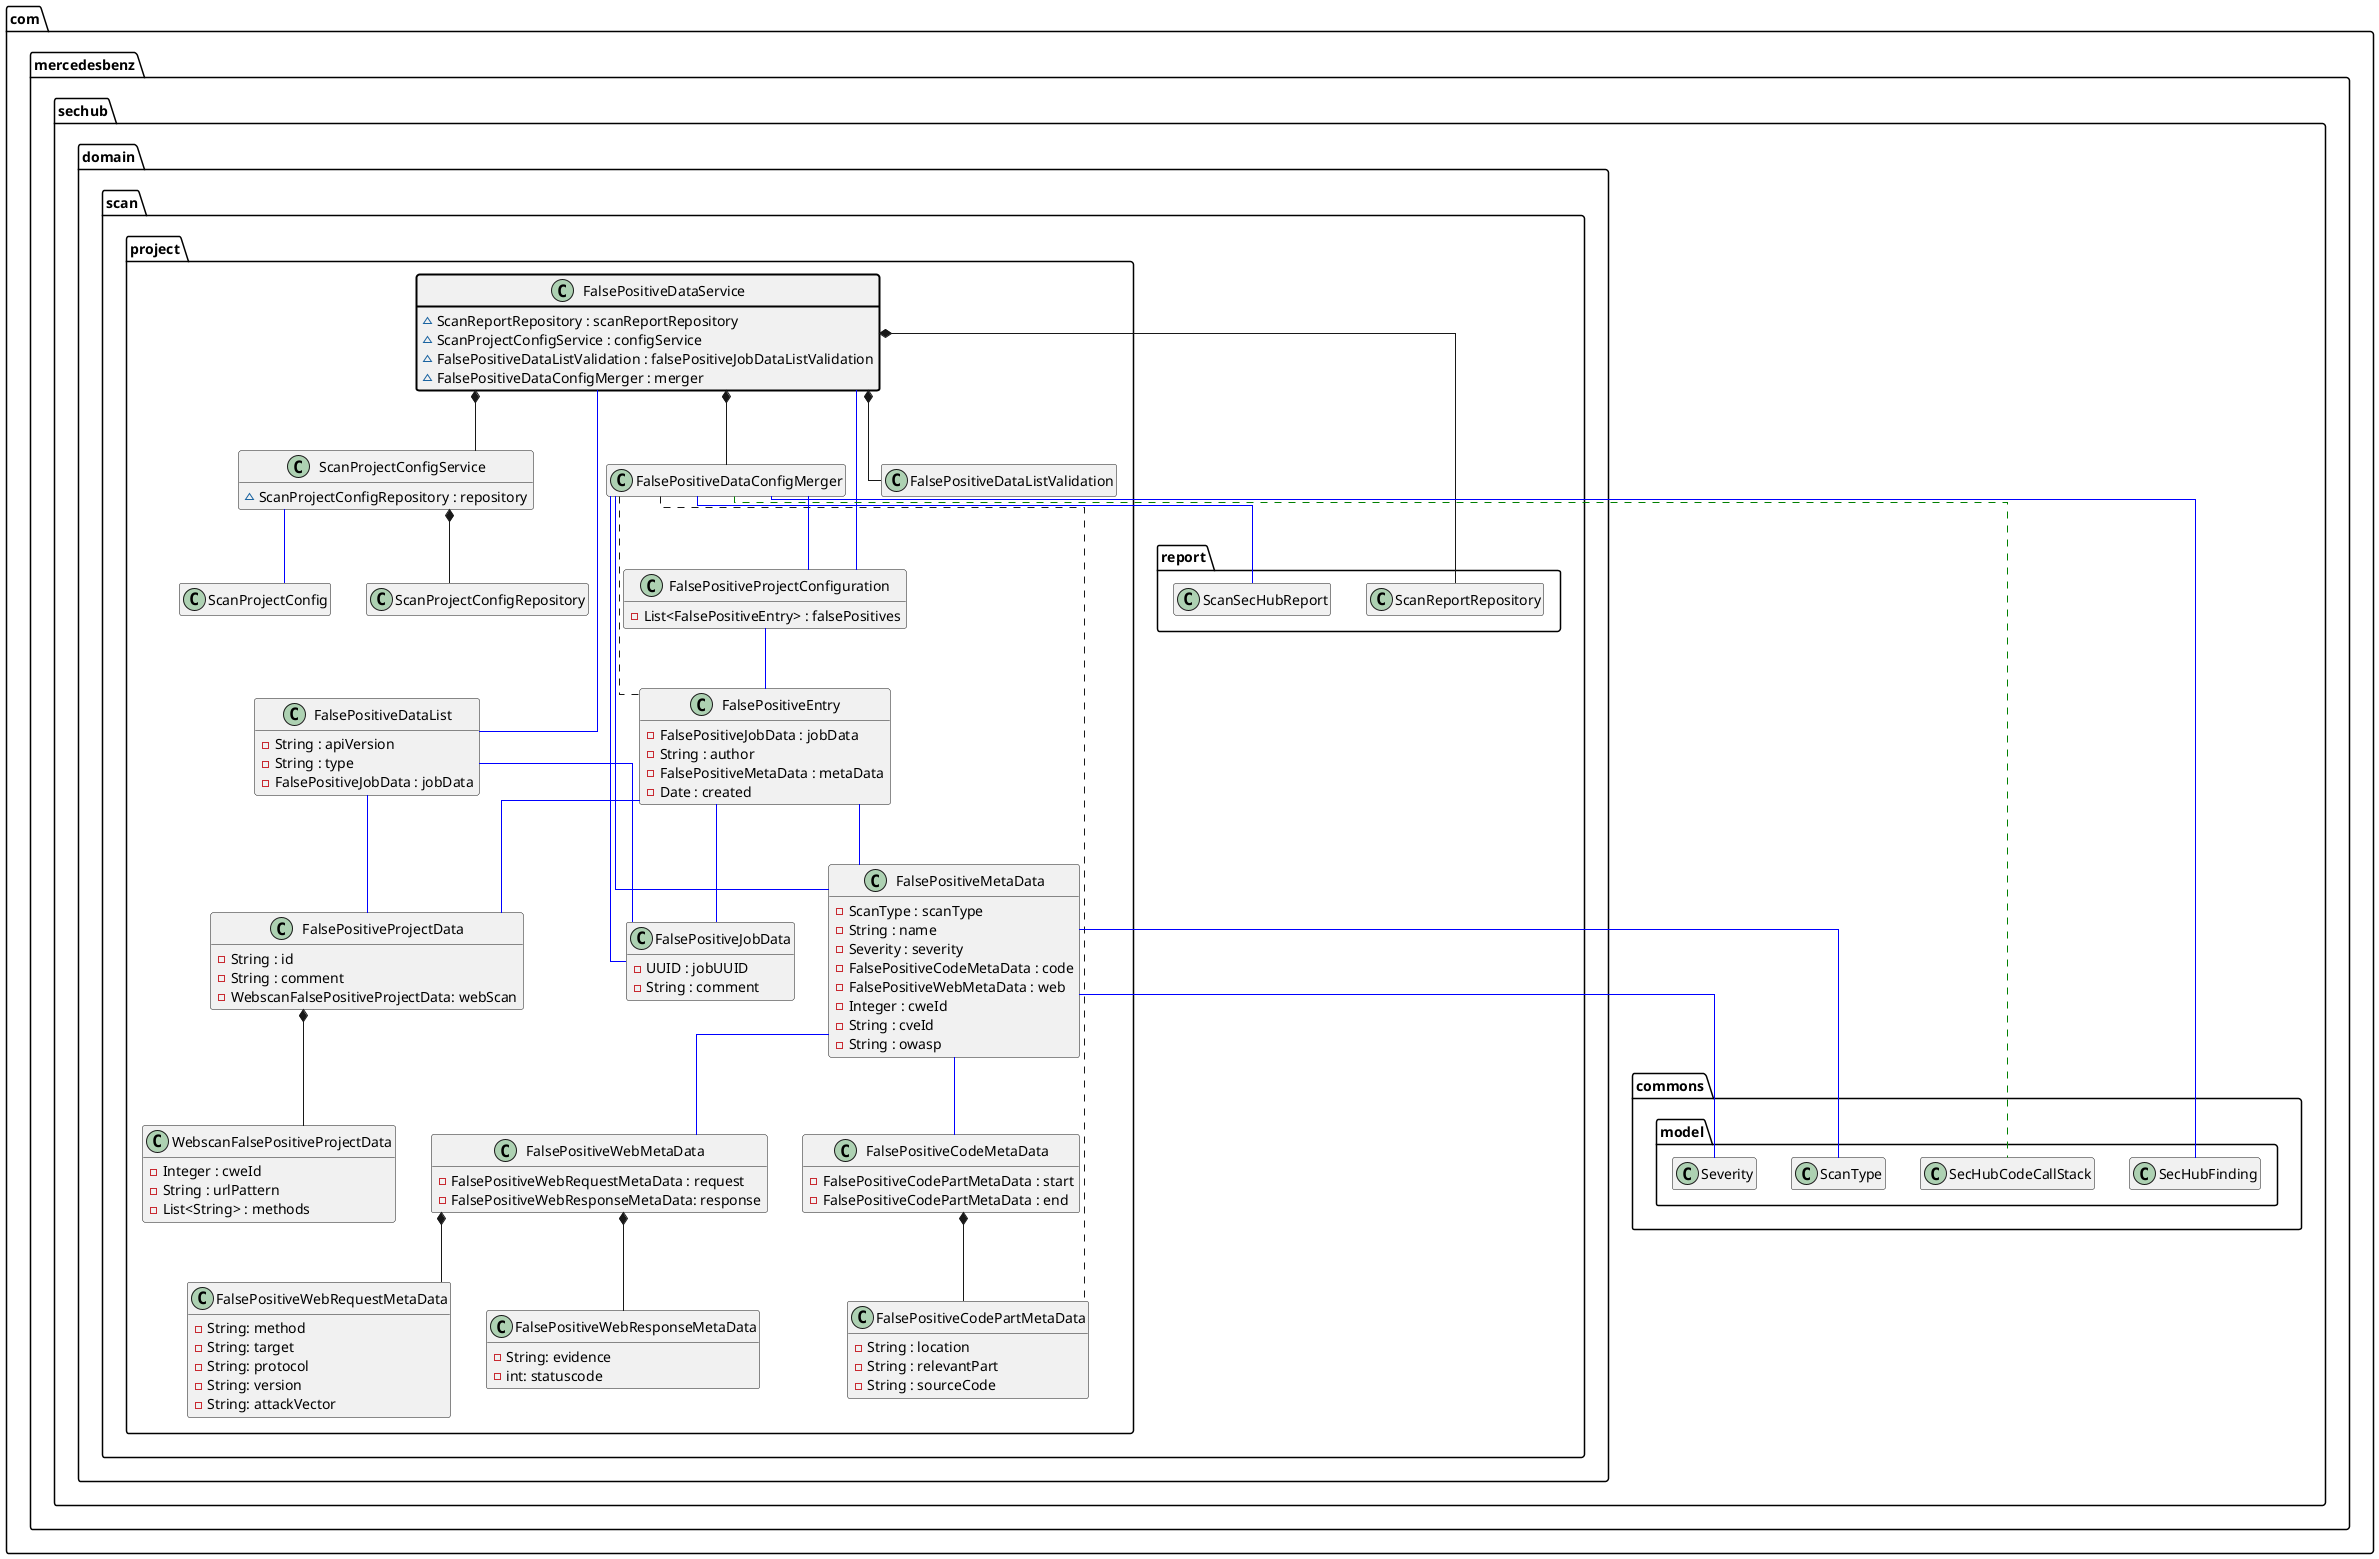 ' SPDX-License-Identifier: MIT
@startuml
skinparam linetype ortho
hide empty methods
hide empty fields
package com.mercedesbenz.sechub.domain.scan.project{
'com.mercedesbenz.sechub.domain.scan.project.FalsePositiveDataService
   class FalsePositiveDataService ##[bold]black {
    ~ScanReportRepository : scanReportRepository
    ~ScanProjectConfigService : configService
    ~FalsePositiveDataListValidation : falsePositiveJobDataListValidation
    ~FalsePositiveDataConfigMerger : merger
  }
  FalsePositiveDataService *-- FalsePositiveDataConfigMerger
  FalsePositiveDataService -[#blue]- FalsePositiveDataList
  FalsePositiveDataService *-- FalsePositiveDataListValidation
  FalsePositiveDataService -[#blue]- FalsePositiveProjectConfiguration
  FalsePositiveDataService *-- ScanProjectConfigService
  FalsePositiveDataService *-- com.mercedesbenz.sechub.domain.scan.report.ScanReportRepository
'com.mercedesbenz.sechub.domain.scan.project.FalsePositiveDataConfigMerger
   class FalsePositiveDataConfigMerger{
  }
  FalsePositiveDataConfigMerger .[#green]. com.mercedesbenz.sechub.commons.model.SecHubCodeCallStack
  FalsePositiveDataConfigMerger -[#blue]- com.mercedesbenz.sechub.commons.model.SecHubFinding
  FalsePositiveDataConfigMerger .. FalsePositiveCodePartMetaData
  FalsePositiveDataConfigMerger .. FalsePositiveEntry
  FalsePositiveDataConfigMerger -[#blue]- FalsePositiveJobData
  FalsePositiveDataConfigMerger -[#blue]- FalsePositiveMetaData
  FalsePositiveDataConfigMerger -[#blue]- FalsePositiveProjectConfiguration
  FalsePositiveDataConfigMerger -[#blue]- com.mercedesbenz.sechub.domain.scan.report.ScanSecHubReport
'com.mercedesbenz.sechub.domain.scan.project.FalsePositiveDataList
   class FalsePositiveDataList{
    -String : apiVersion
    -String : type
    -FalsePositiveJobData : jobData
  }
  FalsePositiveDataList -[#blue]- FalsePositiveJobData
  FalsePositiveDataList -[#blue]- FalsePositiveProjectData
'com.mercedesbenz.sechub.domain.scan.project.FalsePositiveProjectConfiguration
   class FalsePositiveProjectConfiguration{
    -List<FalsePositiveEntry> : falsePositives
  }
  FalsePositiveProjectConfiguration -[#blue]- FalsePositiveEntry
'com.mercedesbenz.sechub.domain.scan.project.ScanProjectConfigService
   class ScanProjectConfigService{
    ~ScanProjectConfigRepository : repository
  }
  ScanProjectConfigService -[#blue]- ScanProjectConfig
  ScanProjectConfigService *-- ScanProjectConfigRepository
'com.mercedesbenz.sechub.domain.scan.project.FalsePositiveJobData
   class FalsePositiveJobData{
    -UUID : jobUUID
    -String : comment
  }
'com.mercedesbenz.sechub.domain.scan.project.FalsePositiveCodePartMetaData
   class FalsePositiveCodePartMetaData{
    -String : location
    -String : relevantPart
    -String : sourceCode
  }
'com.mercedesbenz.sechub.domain.scan.project.FalsePositiveProjectData
   class FalsePositiveProjectData{
    -String : id
    -String : comment
    -WebscanFalsePositiveProjectData: webScan
  }
'com.mercedesbenz.sechub.domain.scan.project.WebscanFalsePositiveProjectData
   class WebscanFalsePositiveProjectData{
    -Integer : cweId
    -String : urlPattern
    -List<String> : methods
  }
  FalsePositiveProjectData *-- WebscanFalsePositiveProjectData
'com.mercedesbenz.sechub.domain.scan.project.FalsePositiveEntry
   class FalsePositiveEntry{
    -FalsePositiveJobData : jobData
    -String : author
    -FalsePositiveMetaData : metaData
    -Date : created
  }
  FalsePositiveEntry -[#blue]- FalsePositiveJobData
  FalsePositiveEntry -[#blue]- FalsePositiveMetaData
  FalsePositiveEntry -[#blue]- FalsePositiveProjectData
'com.mercedesbenz.sechub.domain.scan.project.FalsePositiveMetaData
   class FalsePositiveMetaData{
    -ScanType : scanType
    -String : name
    -Severity : severity
    -FalsePositiveCodeMetaData : code
    -FalsePositiveWebMetaData : web
    -Integer : cweId
    -String : cveId
    -String : owasp
  }
  FalsePositiveMetaData -[#blue]- com.mercedesbenz.sechub.commons.model.ScanType
  FalsePositiveMetaData -[#blue]- com.mercedesbenz.sechub.commons.model.Severity
  FalsePositiveMetaData -[#blue]- FalsePositiveCodeMetaData
  FalsePositiveMetaData -[#blue]- FalsePositiveWebMetaData

'com.mercedesbenz.sechub.domain.scan.project.FalsePositiveCodeMetaData
   class FalsePositiveCodeMetaData{
    -FalsePositiveCodePartMetaData : start
    -FalsePositiveCodePartMetaData : end
  }
  FalsePositiveCodeMetaData *-- FalsePositiveCodePartMetaData
'com.mercedesbenz.sechub.domain.scan.project.FalsePositiveWebMetaData
   class FalsePositiveWebMetaData{
    -FalsePositiveWebRequestMetaData : request
    -FalsePositiveWebResponseMetaData: response
  }
  FalsePositiveWebMetaData *-- FalsePositiveWebRequestMetaData
  FalsePositiveWebMetaData *-- FalsePositiveWebResponseMetaData
'com.mercedesbenz.sechub.domain.scan.project.FalsePositiveWebRequestMetaData
   class FalsePositiveWebRequestMetaData{
    -String: method
    -String: target
    -String: protocol
    -String: version
    -String: attackVector
    
  }
  
  'com.mercedesbenz.sechub.domain.scan.project.FalsePositiveWebResponseMetaData
   class FalsePositiveWebResponseMetaData{
    -String: evidence
    -int: statuscode
  }
  

@enduml
